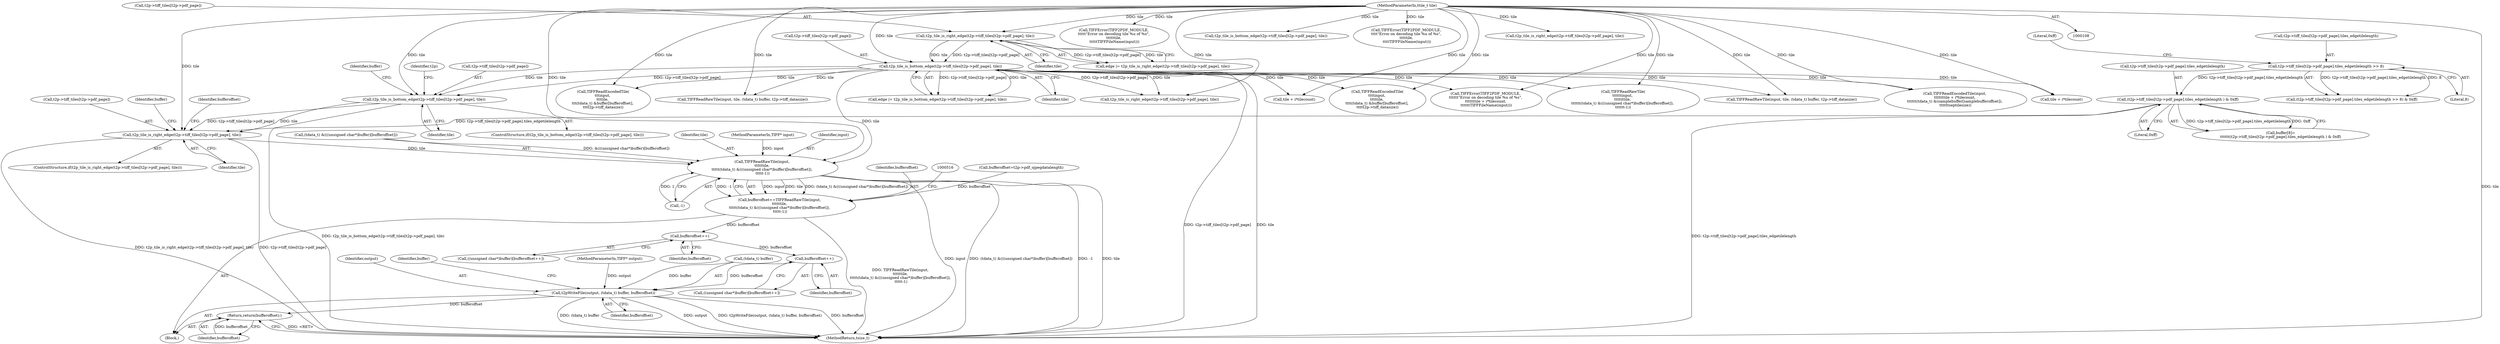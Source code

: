 digraph "0_libtiff_c7153361a4041260719b340f73f2f76@array" {
"1000451" [label="(Call,t2p_tile_is_right_edge(t2p->tiff_tiles[t2p->pdf_page], tile))"];
"1000408" [label="(Call,t2p_tile_is_bottom_edge(t2p->tiff_tiles[t2p->pdf_page], tile))"];
"1000185" [label="(Call,t2p_tile_is_bottom_edge(t2p->tiff_tiles[t2p->pdf_page], tile))"];
"1000174" [label="(Call,t2p_tile_is_right_edge(t2p->tiff_tiles[t2p->pdf_page], tile))"];
"1000112" [label="(MethodParameterIn,ttile_t tile)"];
"1000439" [label="(Call,(t2p->tiff_tiles[t2p->pdf_page].tiles_edgetilelength ) & 0xff)"];
"1000423" [label="(Call,t2p->tiff_tiles[t2p->pdf_page].tiles_edgetilelength >> 8)"];
"1000500" [label="(Call,TIFFReadRawTile(input, \n\t\t\t\t\ttile, \n\t\t\t\t\t(tdata_t) &(((unsigned char*)buffer)[bufferoffset]), \n\t\t\t\t\t-1))"];
"1000498" [label="(Call,bufferoffset+=TIFFReadRawTile(input, \n\t\t\t\t\ttile, \n\t\t\t\t\t(tdata_t) &(((unsigned char*)buffer)[bufferoffset]), \n\t\t\t\t\t-1))"];
"1000518" [label="(Call,bufferoffset++)"];
"1000526" [label="(Call,bufferoffset++)"];
"1000529" [label="(Call,t2pWriteFile(output, (tdata_t) buffer, bufferoffset))"];
"1000537" [label="(Return,return(bufferoffset);)"];
"1000503" [label="(Call,(tdata_t) &(((unsigned char*)buffer)[bufferoffset]))"];
"1000527" [label="(Identifier,bufferoffset)"];
"1000536" [label="(Identifier,buffer)"];
"1000451" [label="(Call,t2p_tile_is_right_edge(t2p->tiff_tiles[t2p->pdf_page], tile))"];
"1000112" [label="(MethodParameterIn,ttile_t tile)"];
"1000494" [label="(Identifier,bufferoffset)"];
"1000869" [label="(Call,TIFFReadEncodedTile(input, \n\t\t\t\t\t\ttile + i*tilecount, \n\t\t\t\t\t\t(tdata_t) &(samplebuffer[samplebufferoffset]), \n\t\t\t\t\t\tseptilesize))"];
"1000981" [label="(Call,TIFFError(TIFF2PDF_MODULE, \n\t\t\t\t\t\"Error on decoding tile %u of %s\", \n\t\t\t\t\ttile, \n\t\t\t\t\tTIFFFileName(input)))"];
"1000531" [label="(Call,(tdata_t) buffer)"];
"1001530" [label="(MethodReturn,tsize_t)"];
"1000518" [label="(Call,bufferoffset++)"];
"1000511" [label="(Call,-1)"];
"1000304" [label="(Call,TIFFReadRawTile(input, tile, (tdata_t) buffer, t2p->tiff_datasize))"];
"1000493" [label="(Call,bufferoffset=t2p->pdf_ojpegdatalength)"];
"1000519" [label="(Identifier,bufferoffset)"];
"1000538" [label="(Identifier,bufferoffset)"];
"1000420" [label="(Identifier,buffer)"];
"1000186" [label="(Call,t2p->tiff_tiles[t2p->pdf_page])"];
"1000433" [label="(Literal,8)"];
"1001224" [label="(Call,t2p_tile_is_bottom_edge(t2p->tiff_tiles[t2p->pdf_page], tile))"];
"1000753" [label="(Call,TIFFError(TIFF2PDF_MODULE, \n\t\t\t\t\"Error on decoding tile %u of %s\", \n\t\t\t\ttile, \n\t\t\t\tTIFFFileName(input)))"];
"1000735" [label="(Call,TIFFReadEncodedTile(\n\t\t\tinput, \n\t\t\ttile, \n\t\t\t(tdata_t) &buffer[bufferoffset], \n\t\t\tt2p->tiff_datasize))"];
"1000182" [label="(Identifier,tile)"];
"1000502" [label="(Identifier,tile)"];
"1000498" [label="(Call,bufferoffset+=TIFFReadRawTile(input, \n\t\t\t\t\ttile, \n\t\t\t\t\t(tdata_t) &(((unsigned char*)buffer)[bufferoffset]), \n\t\t\t\t\t-1))"];
"1000500" [label="(Call,TIFFReadRawTile(input, \n\t\t\t\t\ttile, \n\t\t\t\t\t(tdata_t) &(((unsigned char*)buffer)[bufferoffset]), \n\t\t\t\t\t-1))"];
"1000174" [label="(Call,t2p_tile_is_right_edge(t2p->tiff_tiles[t2p->pdf_page], tile))"];
"1000435" [label="(Call,buffer[8]=\n\t\t\t\t\t\t(t2p->tiff_tiles[t2p->pdf_page].tiles_edgetilelength ) & 0xff)"];
"1000522" [label="(Call,((unsigned char*)buffer)[bufferoffset++])"];
"1000416" [label="(Identifier,tile)"];
"1000537" [label="(Return,return(bufferoffset);)"];
"1000454" [label="(Identifier,t2p)"];
"1000452" [label="(Call,t2p->tiff_tiles[t2p->pdf_page])"];
"1000440" [label="(Call,t2p->tiff_tiles[t2p->pdf_page].tiles_edgetilelength)"];
"1000110" [label="(MethodParameterIn,TIFF* input)"];
"1000501" [label="(Identifier,input)"];
"1000183" [label="(Call,edge |= t2p_tile_is_bottom_edge(t2p->tiff_tiles[t2p->pdf_page], tile))"];
"1000111" [label="(MethodParameterIn,TIFF* output)"];
"1000889" [label="(Call,TIFFError(TIFF2PDF_MODULE, \n\t\t\t\t\t\t\"Error on decoding tile %u of %s\", \n\t\t\t\t\t\ttile + i*tilecount, \n\t\t\t\t\t\tTIFFFileName(input)))"];
"1001185" [label="(Call,t2p_tile_is_right_edge(t2p->tiff_tiles[t2p->pdf_page], tile))"];
"1000407" [label="(ControlStructure,if(t2p_tile_is_bottom_edge(t2p->tiff_tiles[t2p->pdf_page], tile)))"];
"1000449" [label="(Literal,0xff)"];
"1000463" [label="(Identifier,buffer)"];
"1000232" [label="(Call,TIFFReadRawTile(input, tile, (tdata_t) buffer, t2p->tiff_datasize))"];
"1000450" [label="(ControlStructure,if(t2p_tile_is_right_edge(t2p->tiff_tiles[t2p->pdf_page], tile)))"];
"1000439" [label="(Call,(t2p->tiff_tiles[t2p->pdf_page].tiles_edgetilelength ) & 0xff)"];
"1000871" [label="(Call,tile + i*tilecount)"];
"1000422" [label="(Call,(t2p->tiff_tiles[t2p->pdf_page].tiles_edgetilelength >> 8) & 0xff)"];
"1000345" [label="(Block,)"];
"1000185" [label="(Call,t2p_tile_is_bottom_edge(t2p->tiff_tiles[t2p->pdf_page], tile))"];
"1000534" [label="(Identifier,bufferoffset)"];
"1000175" [label="(Call,t2p->tiff_tiles[t2p->pdf_page])"];
"1000434" [label="(Literal,0xff)"];
"1000459" [label="(Identifier,tile)"];
"1000499" [label="(Identifier,bufferoffset)"];
"1000408" [label="(Call,t2p_tile_is_bottom_edge(t2p->tiff_tiles[t2p->pdf_page], tile))"];
"1000409" [label="(Call,t2p->tiff_tiles[t2p->pdf_page])"];
"1000635" [label="(Call,TIFFReadRawTile(\n\t\t\t\t\t\tinput, \n\t\t\t\t\t\ttile, \n\t\t\t\t\t\t(tdata_t) &(((unsigned char*)buffer)[bufferoffset]), \n\t\t\t\t\t\t-1))"];
"1000892" [label="(Call,tile + i*tilecount)"];
"1000193" [label="(Identifier,tile)"];
"1000963" [label="(Call,TIFFReadEncodedTile(\n\t\t\t\tinput, \n\t\t\t\ttile, \n\t\t\t\t(tdata_t) &buffer[bufferoffset], \n\t\t\t\tt2p->tiff_datasize))"];
"1000526" [label="(Call,bufferoffset++)"];
"1000514" [label="(Call,((unsigned char*)buffer)[bufferoffset++])"];
"1000530" [label="(Identifier,output)"];
"1001121" [label="(Call,t2p_tile_is_right_edge(t2p->tiff_tiles[t2p->pdf_page], tile))"];
"1000529" [label="(Call,t2pWriteFile(output, (tdata_t) buffer, bufferoffset))"];
"1000423" [label="(Call,t2p->tiff_tiles[t2p->pdf_page].tiles_edgetilelength >> 8)"];
"1000172" [label="(Call,edge |= t2p_tile_is_right_edge(t2p->tiff_tiles[t2p->pdf_page], tile))"];
"1000424" [label="(Call,t2p->tiff_tiles[t2p->pdf_page].tiles_edgetilelength)"];
"1000451" -> "1000450"  [label="AST: "];
"1000451" -> "1000459"  [label="CFG: "];
"1000452" -> "1000451"  [label="AST: "];
"1000459" -> "1000451"  [label="AST: "];
"1000463" -> "1000451"  [label="CFG: "];
"1000494" -> "1000451"  [label="CFG: "];
"1000451" -> "1001530"  [label="DDG: t2p->tiff_tiles[t2p->pdf_page]"];
"1000451" -> "1001530"  [label="DDG: t2p_tile_is_right_edge(t2p->tiff_tiles[t2p->pdf_page], tile)"];
"1000408" -> "1000451"  [label="DDG: t2p->tiff_tiles[t2p->pdf_page]"];
"1000408" -> "1000451"  [label="DDG: tile"];
"1000439" -> "1000451"  [label="DDG: t2p->tiff_tiles[t2p->pdf_page].tiles_edgetilelength"];
"1000112" -> "1000451"  [label="DDG: tile"];
"1000451" -> "1000500"  [label="DDG: tile"];
"1000408" -> "1000407"  [label="AST: "];
"1000408" -> "1000416"  [label="CFG: "];
"1000409" -> "1000408"  [label="AST: "];
"1000416" -> "1000408"  [label="AST: "];
"1000420" -> "1000408"  [label="CFG: "];
"1000454" -> "1000408"  [label="CFG: "];
"1000408" -> "1001530"  [label="DDG: t2p_tile_is_bottom_edge(t2p->tiff_tiles[t2p->pdf_page], tile)"];
"1000185" -> "1000408"  [label="DDG: t2p->tiff_tiles[t2p->pdf_page]"];
"1000185" -> "1000408"  [label="DDG: tile"];
"1000112" -> "1000408"  [label="DDG: tile"];
"1000185" -> "1000183"  [label="AST: "];
"1000185" -> "1000193"  [label="CFG: "];
"1000186" -> "1000185"  [label="AST: "];
"1000193" -> "1000185"  [label="AST: "];
"1000183" -> "1000185"  [label="CFG: "];
"1000185" -> "1001530"  [label="DDG: t2p->tiff_tiles[t2p->pdf_page]"];
"1000185" -> "1001530"  [label="DDG: tile"];
"1000185" -> "1000183"  [label="DDG: t2p->tiff_tiles[t2p->pdf_page]"];
"1000185" -> "1000183"  [label="DDG: tile"];
"1000174" -> "1000185"  [label="DDG: t2p->tiff_tiles[t2p->pdf_page]"];
"1000174" -> "1000185"  [label="DDG: tile"];
"1000112" -> "1000185"  [label="DDG: tile"];
"1000185" -> "1000232"  [label="DDG: tile"];
"1000185" -> "1000304"  [label="DDG: tile"];
"1000185" -> "1000500"  [label="DDG: tile"];
"1000185" -> "1000635"  [label="DDG: tile"];
"1000185" -> "1000735"  [label="DDG: tile"];
"1000185" -> "1000869"  [label="DDG: tile"];
"1000185" -> "1000871"  [label="DDG: tile"];
"1000185" -> "1000889"  [label="DDG: tile"];
"1000185" -> "1000892"  [label="DDG: tile"];
"1000185" -> "1000963"  [label="DDG: tile"];
"1000185" -> "1001121"  [label="DDG: t2p->tiff_tiles[t2p->pdf_page]"];
"1000185" -> "1001121"  [label="DDG: tile"];
"1000174" -> "1000172"  [label="AST: "];
"1000174" -> "1000182"  [label="CFG: "];
"1000175" -> "1000174"  [label="AST: "];
"1000182" -> "1000174"  [label="AST: "];
"1000172" -> "1000174"  [label="CFG: "];
"1000174" -> "1000172"  [label="DDG: t2p->tiff_tiles[t2p->pdf_page]"];
"1000174" -> "1000172"  [label="DDG: tile"];
"1000112" -> "1000174"  [label="DDG: tile"];
"1000112" -> "1000108"  [label="AST: "];
"1000112" -> "1001530"  [label="DDG: tile"];
"1000112" -> "1000232"  [label="DDG: tile"];
"1000112" -> "1000304"  [label="DDG: tile"];
"1000112" -> "1000500"  [label="DDG: tile"];
"1000112" -> "1000635"  [label="DDG: tile"];
"1000112" -> "1000735"  [label="DDG: tile"];
"1000112" -> "1000753"  [label="DDG: tile"];
"1000112" -> "1000869"  [label="DDG: tile"];
"1000112" -> "1000871"  [label="DDG: tile"];
"1000112" -> "1000889"  [label="DDG: tile"];
"1000112" -> "1000892"  [label="DDG: tile"];
"1000112" -> "1000963"  [label="DDG: tile"];
"1000112" -> "1000981"  [label="DDG: tile"];
"1000112" -> "1001121"  [label="DDG: tile"];
"1000112" -> "1001185"  [label="DDG: tile"];
"1000112" -> "1001224"  [label="DDG: tile"];
"1000439" -> "1000435"  [label="AST: "];
"1000439" -> "1000449"  [label="CFG: "];
"1000440" -> "1000439"  [label="AST: "];
"1000449" -> "1000439"  [label="AST: "];
"1000435" -> "1000439"  [label="CFG: "];
"1000439" -> "1001530"  [label="DDG: t2p->tiff_tiles[t2p->pdf_page].tiles_edgetilelength"];
"1000439" -> "1000435"  [label="DDG: t2p->tiff_tiles[t2p->pdf_page].tiles_edgetilelength"];
"1000439" -> "1000435"  [label="DDG: 0xff"];
"1000423" -> "1000439"  [label="DDG: t2p->tiff_tiles[t2p->pdf_page].tiles_edgetilelength"];
"1000423" -> "1000422"  [label="AST: "];
"1000423" -> "1000433"  [label="CFG: "];
"1000424" -> "1000423"  [label="AST: "];
"1000433" -> "1000423"  [label="AST: "];
"1000434" -> "1000423"  [label="CFG: "];
"1000423" -> "1000422"  [label="DDG: t2p->tiff_tiles[t2p->pdf_page].tiles_edgetilelength"];
"1000423" -> "1000422"  [label="DDG: 8"];
"1000500" -> "1000498"  [label="AST: "];
"1000500" -> "1000511"  [label="CFG: "];
"1000501" -> "1000500"  [label="AST: "];
"1000502" -> "1000500"  [label="AST: "];
"1000503" -> "1000500"  [label="AST: "];
"1000511" -> "1000500"  [label="AST: "];
"1000498" -> "1000500"  [label="CFG: "];
"1000500" -> "1001530"  [label="DDG: (tdata_t) &(((unsigned char*)buffer)[bufferoffset])"];
"1000500" -> "1001530"  [label="DDG: -1"];
"1000500" -> "1001530"  [label="DDG: tile"];
"1000500" -> "1001530"  [label="DDG: input"];
"1000500" -> "1000498"  [label="DDG: input"];
"1000500" -> "1000498"  [label="DDG: tile"];
"1000500" -> "1000498"  [label="DDG: (tdata_t) &(((unsigned char*)buffer)[bufferoffset])"];
"1000500" -> "1000498"  [label="DDG: -1"];
"1000110" -> "1000500"  [label="DDG: input"];
"1000503" -> "1000500"  [label="DDG: &(((unsigned char*)buffer)[bufferoffset])"];
"1000511" -> "1000500"  [label="DDG: 1"];
"1000498" -> "1000345"  [label="AST: "];
"1000499" -> "1000498"  [label="AST: "];
"1000516" -> "1000498"  [label="CFG: "];
"1000498" -> "1001530"  [label="DDG: TIFFReadRawTile(input, \n\t\t\t\t\ttile, \n\t\t\t\t\t(tdata_t) &(((unsigned char*)buffer)[bufferoffset]), \n\t\t\t\t\t-1)"];
"1000493" -> "1000498"  [label="DDG: bufferoffset"];
"1000498" -> "1000518"  [label="DDG: bufferoffset"];
"1000518" -> "1000514"  [label="AST: "];
"1000518" -> "1000519"  [label="CFG: "];
"1000519" -> "1000518"  [label="AST: "];
"1000514" -> "1000518"  [label="CFG: "];
"1000518" -> "1000526"  [label="DDG: bufferoffset"];
"1000526" -> "1000522"  [label="AST: "];
"1000526" -> "1000527"  [label="CFG: "];
"1000527" -> "1000526"  [label="AST: "];
"1000522" -> "1000526"  [label="CFG: "];
"1000526" -> "1000529"  [label="DDG: bufferoffset"];
"1000529" -> "1000345"  [label="AST: "];
"1000529" -> "1000534"  [label="CFG: "];
"1000530" -> "1000529"  [label="AST: "];
"1000531" -> "1000529"  [label="AST: "];
"1000534" -> "1000529"  [label="AST: "];
"1000536" -> "1000529"  [label="CFG: "];
"1000529" -> "1001530"  [label="DDG: (tdata_t) buffer"];
"1000529" -> "1001530"  [label="DDG: output"];
"1000529" -> "1001530"  [label="DDG: t2pWriteFile(output, (tdata_t) buffer, bufferoffset)"];
"1000529" -> "1001530"  [label="DDG: bufferoffset"];
"1000111" -> "1000529"  [label="DDG: output"];
"1000531" -> "1000529"  [label="DDG: buffer"];
"1000529" -> "1000537"  [label="DDG: bufferoffset"];
"1000537" -> "1000345"  [label="AST: "];
"1000537" -> "1000538"  [label="CFG: "];
"1000538" -> "1000537"  [label="AST: "];
"1001530" -> "1000537"  [label="CFG: "];
"1000537" -> "1001530"  [label="DDG: <RET>"];
"1000538" -> "1000537"  [label="DDG: bufferoffset"];
}
